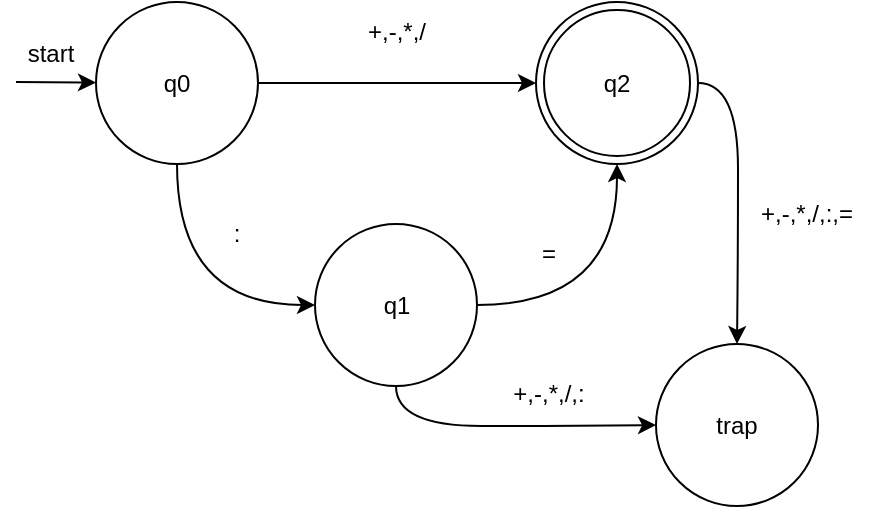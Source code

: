 <mxfile version="24.8.6">
  <diagram name="Page-1" id="2fNfKSb1KPGcxiVhra7v">
    <mxGraphModel dx="562" dy="911" grid="1" gridSize="10" guides="1" tooltips="1" connect="1" arrows="1" fold="1" page="1" pageScale="1" pageWidth="850" pageHeight="1100" math="0" shadow="0">
      <root>
        <mxCell id="0" />
        <mxCell id="1" parent="0" />
        <mxCell id="tdsLVwdnxEBtSQGXes7N-1" value="" style="endArrow=classic;html=1;rounded=0;" parent="1" target="tdsLVwdnxEBtSQGXes7N-2" edge="1">
          <mxGeometry width="50" height="50" relative="1" as="geometry">
            <mxPoint x="20" y="349" as="sourcePoint" />
            <mxPoint x="100" y="349" as="targetPoint" />
          </mxGeometry>
        </mxCell>
        <mxCell id="tdsLVwdnxEBtSQGXes7N-23" value="" style="edgeStyle=orthogonalEdgeStyle;rounded=0;orthogonalLoop=1;jettySize=auto;html=1;entryX=0;entryY=0.5;entryDx=0;entryDy=0;curved=1;" parent="1" source="tdsLVwdnxEBtSQGXes7N-2" edge="1" target="tdsLVwdnxEBtSQGXes7N-25">
          <mxGeometry relative="1" as="geometry">
            <mxPoint x="290" y="349" as="targetPoint" />
          </mxGeometry>
        </mxCell>
        <mxCell id="f8j34iCt5yAg45JyZdFL-2" style="edgeStyle=orthogonalEdgeStyle;rounded=0;orthogonalLoop=1;jettySize=auto;html=1;exitX=0.5;exitY=1;exitDx=0;exitDy=0;entryX=0;entryY=0.5;entryDx=0;entryDy=0;curved=1;" parent="1" source="tdsLVwdnxEBtSQGXes7N-2" target="f8j34iCt5yAg45JyZdFL-1" edge="1">
          <mxGeometry relative="1" as="geometry" />
        </mxCell>
        <mxCell id="tdsLVwdnxEBtSQGXes7N-2" value="q0" style="ellipse;whiteSpace=wrap;html=1;aspect=fixed;" parent="1" vertex="1">
          <mxGeometry x="60" y="309" width="81" height="81" as="geometry" />
        </mxCell>
        <mxCell id="tdsLVwdnxEBtSQGXes7N-3" value="start" style="text;html=1;align=center;verticalAlign=middle;resizable=0;points=[];autosize=1;strokeColor=none;fillColor=none;" parent="1" vertex="1">
          <mxGeometry x="12" y="320" width="50" height="30" as="geometry" />
        </mxCell>
        <mxCell id="tdsLVwdnxEBtSQGXes7N-24" value="+,-,*,/" style="text;html=1;align=center;verticalAlign=middle;resizable=0;points=[];autosize=1;strokeColor=none;fillColor=none;" parent="1" vertex="1">
          <mxGeometry x="185" y="309" width="50" height="30" as="geometry" />
        </mxCell>
        <mxCell id="8RY9PvxjwWa64mcCoNo5-8" style="edgeStyle=orthogonalEdgeStyle;rounded=0;orthogonalLoop=1;jettySize=auto;html=1;curved=1;exitX=1;exitY=0.5;exitDx=0;exitDy=0;" edge="1" parent="1" source="tdsLVwdnxEBtSQGXes7N-25" target="8RY9PvxjwWa64mcCoNo5-4">
          <mxGeometry relative="1" as="geometry" />
        </mxCell>
        <mxCell id="tdsLVwdnxEBtSQGXes7N-25" value="q2" style="ellipse;shape=doubleEllipse;whiteSpace=wrap;html=1;aspect=fixed;" parent="1" vertex="1">
          <mxGeometry x="280" y="309" width="81" height="81" as="geometry" />
        </mxCell>
        <mxCell id="8RY9PvxjwWa64mcCoNo5-2" style="edgeStyle=orthogonalEdgeStyle;rounded=0;orthogonalLoop=1;jettySize=auto;html=1;curved=1;" edge="1" parent="1" source="f8j34iCt5yAg45JyZdFL-1" target="tdsLVwdnxEBtSQGXes7N-25">
          <mxGeometry relative="1" as="geometry" />
        </mxCell>
        <mxCell id="8RY9PvxjwWa64mcCoNo5-9" style="edgeStyle=orthogonalEdgeStyle;rounded=0;orthogonalLoop=1;jettySize=auto;html=1;curved=1;exitX=0.5;exitY=1;exitDx=0;exitDy=0;" edge="1" parent="1" source="f8j34iCt5yAg45JyZdFL-1" target="8RY9PvxjwWa64mcCoNo5-4">
          <mxGeometry relative="1" as="geometry" />
        </mxCell>
        <mxCell id="f8j34iCt5yAg45JyZdFL-1" value="q1" style="ellipse;whiteSpace=wrap;html=1;aspect=fixed;" parent="1" vertex="1">
          <mxGeometry x="169.5" y="420" width="81" height="81" as="geometry" />
        </mxCell>
        <mxCell id="f8j34iCt5yAg45JyZdFL-3" value=":" style="text;html=1;align=center;verticalAlign=middle;resizable=0;points=[];autosize=1;strokeColor=none;fillColor=none;" parent="1" vertex="1">
          <mxGeometry x="115" y="410" width="30" height="30" as="geometry" />
        </mxCell>
        <mxCell id="8RY9PvxjwWa64mcCoNo5-3" value="=" style="text;html=1;align=center;verticalAlign=middle;resizable=0;points=[];autosize=1;strokeColor=none;fillColor=none;" vertex="1" parent="1">
          <mxGeometry x="271" y="420" width="30" height="30" as="geometry" />
        </mxCell>
        <mxCell id="8RY9PvxjwWa64mcCoNo5-4" value="trap" style="ellipse;whiteSpace=wrap;html=1;aspect=fixed;" vertex="1" parent="1">
          <mxGeometry x="340" y="480" width="81" height="81" as="geometry" />
        </mxCell>
        <mxCell id="8RY9PvxjwWa64mcCoNo5-10" value="+,-,*,/,:,=" style="text;html=1;align=center;verticalAlign=middle;resizable=0;points=[];autosize=1;strokeColor=none;fillColor=none;" vertex="1" parent="1">
          <mxGeometry x="380" y="400" width="70" height="30" as="geometry" />
        </mxCell>
        <mxCell id="8RY9PvxjwWa64mcCoNo5-11" value="+,-,*,/,:" style="text;html=1;align=center;verticalAlign=middle;resizable=0;points=[];autosize=1;strokeColor=none;fillColor=none;" vertex="1" parent="1">
          <mxGeometry x="255.5" y="490" width="60" height="30" as="geometry" />
        </mxCell>
      </root>
    </mxGraphModel>
  </diagram>
</mxfile>
